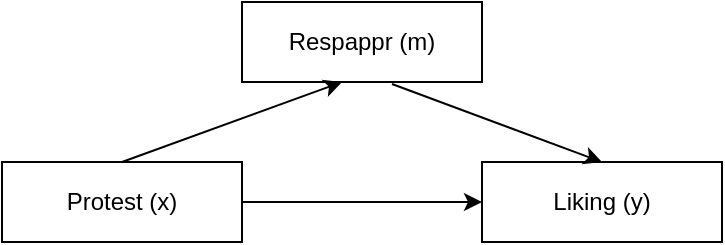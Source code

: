 <mxfile version="12.5.3" type="device"><diagram id="DRYgUfX8-TpaRabBqt6P" name="Page-1"><mxGraphModel dx="1224" dy="809" grid="1" gridSize="10" guides="1" tooltips="1" connect="1" arrows="1" fold="1" page="1" pageScale="1" pageWidth="850" pageHeight="1100" math="1" shadow="0"><root><mxCell id="0"/><mxCell id="1" parent="0"/><mxCell id="IVT9IUaIFoy2QiBkyW8Z-10" value="Respappr (m)" style="rounded=0;whiteSpace=wrap;html=1;" vertex="1" parent="1"><mxGeometry x="250" y="80" width="120" height="40" as="geometry"/></mxCell><mxCell id="IVT9IUaIFoy2QiBkyW8Z-12" value="Liking (y)" style="rounded=0;whiteSpace=wrap;html=1;" vertex="1" parent="1"><mxGeometry x="370" y="160" width="120" height="40" as="geometry"/></mxCell><mxCell id="IVT9IUaIFoy2QiBkyW8Z-15" style="edgeStyle=orthogonalEdgeStyle;rounded=0;orthogonalLoop=1;jettySize=auto;html=1;exitX=1;exitY=0.5;exitDx=0;exitDy=0;entryX=0;entryY=0.5;entryDx=0;entryDy=0;" edge="1" parent="1" source="IVT9IUaIFoy2QiBkyW8Z-13" target="IVT9IUaIFoy2QiBkyW8Z-12"><mxGeometry relative="1" as="geometry"/></mxCell><mxCell id="IVT9IUaIFoy2QiBkyW8Z-13" value="Protest (x)" style="rounded=0;whiteSpace=wrap;html=1;" vertex="1" parent="1"><mxGeometry x="130" y="160" width="120" height="40" as="geometry"/></mxCell><mxCell id="IVT9IUaIFoy2QiBkyW8Z-17" value="" style="endArrow=classic;html=1;exitX=0.5;exitY=0;exitDx=0;exitDy=0;" edge="1" parent="1" source="IVT9IUaIFoy2QiBkyW8Z-13"><mxGeometry width="50" height="50" relative="1" as="geometry"><mxPoint x="250" y="170" as="sourcePoint"/><mxPoint x="300" y="120" as="targetPoint"/></mxGeometry></mxCell><mxCell id="IVT9IUaIFoy2QiBkyW8Z-18" value="" style="endArrow=classic;html=1;exitX=0.625;exitY=1.025;exitDx=0;exitDy=0;exitPerimeter=0;entryX=0.5;entryY=0;entryDx=0;entryDy=0;" edge="1" parent="1" source="IVT9IUaIFoy2QiBkyW8Z-10" target="IVT9IUaIFoy2QiBkyW8Z-12"><mxGeometry width="50" height="50" relative="1" as="geometry"><mxPoint x="360" y="150" as="sourcePoint"/><mxPoint x="430" y="150" as="targetPoint"/></mxGeometry></mxCell></root></mxGraphModel></diagram></mxfile>